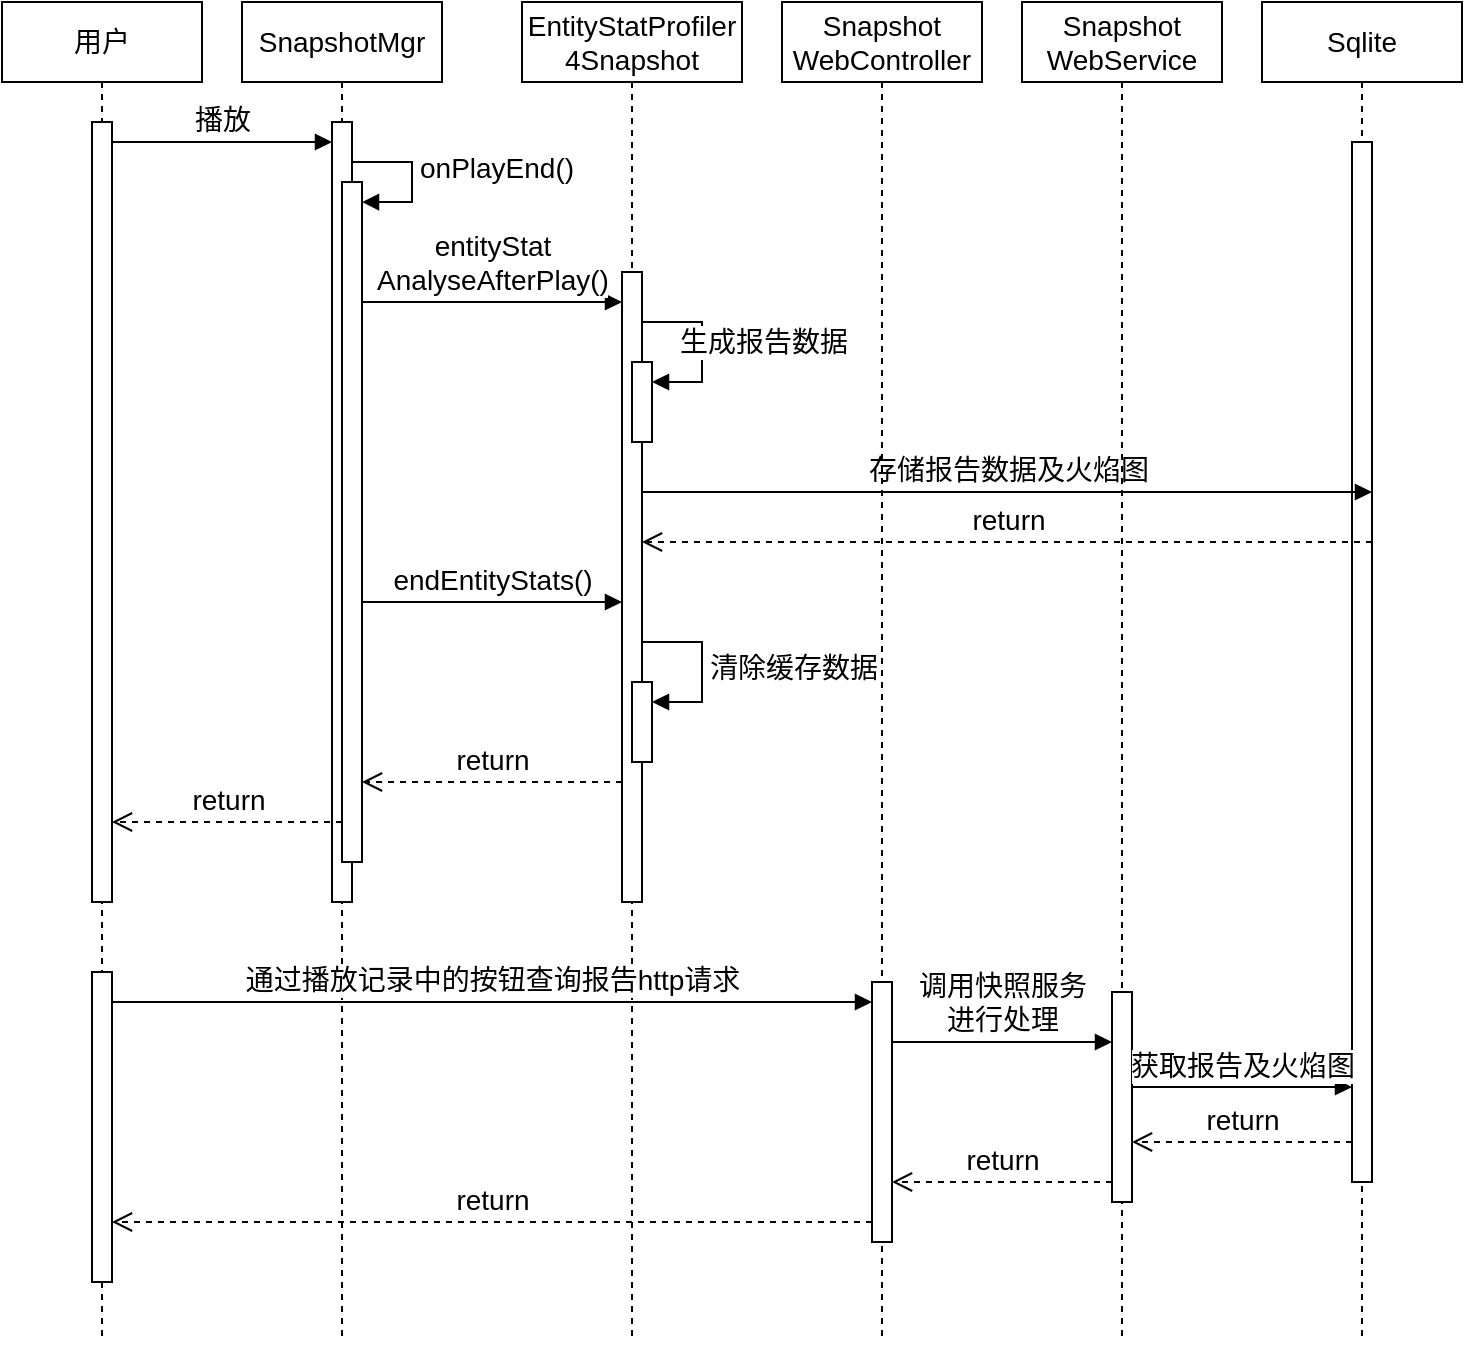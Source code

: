 <mxfile version="21.1.7" type="github">
  <diagram name="第 1 页" id="2VEj2DHxCF36lOFkilEP">
    <mxGraphModel dx="794" dy="470" grid="1" gridSize="10" guides="1" tooltips="1" connect="1" arrows="1" fold="1" page="1" pageScale="1" pageWidth="827" pageHeight="1169" math="0" shadow="0">
      <root>
        <mxCell id="0" />
        <mxCell id="1" parent="0" />
        <mxCell id="Ec7VysQ9kPg9gSi3bBFI-1" value="用户" style="shape=umlLifeline;perimeter=lifelinePerimeter;whiteSpace=wrap;html=1;container=0;dropTarget=0;collapsible=0;recursiveResize=0;outlineConnect=0;portConstraint=eastwest;newEdgeStyle={&quot;edgeStyle&quot;:&quot;elbowEdgeStyle&quot;,&quot;elbow&quot;:&quot;vertical&quot;,&quot;curved&quot;:0,&quot;rounded&quot;:0};fontSize=14;" parent="1" vertex="1">
          <mxGeometry x="40" y="60" width="100" height="670" as="geometry" />
        </mxCell>
        <mxCell id="Ec7VysQ9kPg9gSi3bBFI-2" value="" style="html=1;points=[];perimeter=orthogonalPerimeter;outlineConnect=0;targetShapes=umlLifeline;portConstraint=eastwest;newEdgeStyle={&quot;edgeStyle&quot;:&quot;elbowEdgeStyle&quot;,&quot;elbow&quot;:&quot;vertical&quot;,&quot;curved&quot;:0,&quot;rounded&quot;:0};fontSize=14;" parent="Ec7VysQ9kPg9gSi3bBFI-1" vertex="1">
          <mxGeometry x="45" y="60" width="10" height="390" as="geometry" />
        </mxCell>
        <mxCell id="Ec7VysQ9kPg9gSi3bBFI-64" value="" style="html=1;points=[];perimeter=orthogonalPerimeter;outlineConnect=0;targetShapes=umlLifeline;portConstraint=eastwest;newEdgeStyle={&quot;edgeStyle&quot;:&quot;elbowEdgeStyle&quot;,&quot;elbow&quot;:&quot;vertical&quot;,&quot;curved&quot;:0,&quot;rounded&quot;:0};fontSize=14;" parent="Ec7VysQ9kPg9gSi3bBFI-1" vertex="1">
          <mxGeometry x="45" y="485" width="10" height="155" as="geometry" />
        </mxCell>
        <mxCell id="Ec7VysQ9kPg9gSi3bBFI-3" value="SnapshotMgr" style="shape=umlLifeline;perimeter=lifelinePerimeter;whiteSpace=wrap;html=1;container=0;dropTarget=0;collapsible=0;recursiveResize=0;outlineConnect=0;portConstraint=eastwest;newEdgeStyle={&quot;edgeStyle&quot;:&quot;elbowEdgeStyle&quot;,&quot;elbow&quot;:&quot;vertical&quot;,&quot;curved&quot;:0,&quot;rounded&quot;:0};fontSize=14;" parent="1" vertex="1">
          <mxGeometry x="160" y="60" width="100" height="670" as="geometry" />
        </mxCell>
        <mxCell id="Ec7VysQ9kPg9gSi3bBFI-4" value="" style="html=1;points=[];perimeter=orthogonalPerimeter;outlineConnect=0;targetShapes=umlLifeline;portConstraint=eastwest;newEdgeStyle={&quot;edgeStyle&quot;:&quot;elbowEdgeStyle&quot;,&quot;elbow&quot;:&quot;vertical&quot;,&quot;curved&quot;:0,&quot;rounded&quot;:0};fontSize=14;" parent="Ec7VysQ9kPg9gSi3bBFI-3" vertex="1">
          <mxGeometry x="45" y="60" width="10" height="390" as="geometry" />
        </mxCell>
        <mxCell id="Ec7VysQ9kPg9gSi3bBFI-7" value="onPlayEnd()" style="html=1;align=left;spacingLeft=2;endArrow=block;rounded=0;edgeStyle=orthogonalEdgeStyle;curved=0;rounded=0;fontSize=14;" parent="Ec7VysQ9kPg9gSi3bBFI-3" edge="1">
          <mxGeometry relative="1" as="geometry">
            <mxPoint x="55" y="70" as="sourcePoint" />
            <Array as="points">
              <mxPoint x="55" y="80" />
              <mxPoint x="85" y="80" />
              <mxPoint x="85" y="100" />
            </Array>
            <mxPoint x="60" y="100.034" as="targetPoint" />
          </mxGeometry>
        </mxCell>
        <mxCell id="Ec7VysQ9kPg9gSi3bBFI-13" value="生成报告数据" style="html=1;align=left;spacingLeft=2;endArrow=block;rounded=0;edgeStyle=orthogonalEdgeStyle;curved=0;rounded=0;fontSize=14;" parent="Ec7VysQ9kPg9gSi3bBFI-3" target="Ec7VysQ9kPg9gSi3bBFI-12" edge="1">
          <mxGeometry x="-0.647" y="-10" relative="1" as="geometry">
            <mxPoint x="200" y="160" as="sourcePoint" />
            <Array as="points">
              <mxPoint x="230" y="190" />
            </Array>
            <mxPoint as="offset" />
          </mxGeometry>
        </mxCell>
        <mxCell id="Ec7VysQ9kPg9gSi3bBFI-42" value="" style="html=1;verticalAlign=bottom;endArrow=none;edgeStyle=elbowEdgeStyle;elbow=vertical;curved=0;rounded=0;fontSize=14;" parent="Ec7VysQ9kPg9gSi3bBFI-3" target="Ec7VysQ9kPg9gSi3bBFI-43" edge="1">
          <mxGeometry width="80" relative="1" as="geometry">
            <mxPoint x="60" y="125" as="sourcePoint" />
            <mxPoint x="525.0" y="125" as="targetPoint" />
            <Array as="points" />
          </mxGeometry>
        </mxCell>
        <mxCell id="Ec7VysQ9kPg9gSi3bBFI-43" value="" style="html=1;points=[];perimeter=orthogonalPerimeter;outlineConnect=0;targetShapes=umlLifeline;portConstraint=eastwest;newEdgeStyle={&quot;edgeStyle&quot;:&quot;elbowEdgeStyle&quot;,&quot;elbow&quot;:&quot;vertical&quot;,&quot;curved&quot;:0,&quot;rounded&quot;:0};fontSize=14;" parent="Ec7VysQ9kPg9gSi3bBFI-3" vertex="1">
          <mxGeometry x="50" y="90" width="10" height="340" as="geometry" />
        </mxCell>
        <mxCell id="Ec7VysQ9kPg9gSi3bBFI-8" value="EntityStatProfiler&lt;br style=&quot;font-size: 14px;&quot;&gt;4Snapshot" style="shape=umlLifeline;perimeter=lifelinePerimeter;whiteSpace=wrap;html=1;container=0;dropTarget=0;collapsible=0;recursiveResize=0;outlineConnect=0;portConstraint=eastwest;newEdgeStyle={&quot;edgeStyle&quot;:&quot;elbowEdgeStyle&quot;,&quot;elbow&quot;:&quot;vertical&quot;,&quot;curved&quot;:0,&quot;rounded&quot;:0};fontSize=14;" parent="1" vertex="1">
          <mxGeometry x="300" y="60" width="110" height="670" as="geometry" />
        </mxCell>
        <mxCell id="Ec7VysQ9kPg9gSi3bBFI-9" value="" style="html=1;points=[];perimeter=orthogonalPerimeter;outlineConnect=0;targetShapes=umlLifeline;portConstraint=eastwest;newEdgeStyle={&quot;edgeStyle&quot;:&quot;elbowEdgeStyle&quot;,&quot;elbow&quot;:&quot;vertical&quot;,&quot;curved&quot;:0,&quot;rounded&quot;:0};fontSize=14;" parent="Ec7VysQ9kPg9gSi3bBFI-8" vertex="1">
          <mxGeometry x="50" y="135" width="10" height="315" as="geometry" />
        </mxCell>
        <mxCell id="Ec7VysQ9kPg9gSi3bBFI-12" value="" style="html=1;points=[];perimeter=orthogonalPerimeter;outlineConnect=0;targetShapes=umlLifeline;portConstraint=eastwest;newEdgeStyle={&quot;edgeStyle&quot;:&quot;elbowEdgeStyle&quot;,&quot;elbow&quot;:&quot;vertical&quot;,&quot;curved&quot;:0,&quot;rounded&quot;:0};fontSize=14;" parent="Ec7VysQ9kPg9gSi3bBFI-8" vertex="1">
          <mxGeometry x="55" y="180" width="10" height="40" as="geometry" />
        </mxCell>
        <mxCell id="Ec7VysQ9kPg9gSi3bBFI-14" value="" style="html=1;points=[];perimeter=orthogonalPerimeter;outlineConnect=0;targetShapes=umlLifeline;portConstraint=eastwest;newEdgeStyle={&quot;edgeStyle&quot;:&quot;elbowEdgeStyle&quot;,&quot;elbow&quot;:&quot;vertical&quot;,&quot;curved&quot;:0,&quot;rounded&quot;:0};fontSize=14;" parent="Ec7VysQ9kPg9gSi3bBFI-8" vertex="1">
          <mxGeometry x="55" y="340" width="10" height="40" as="geometry" />
        </mxCell>
        <mxCell id="Ec7VysQ9kPg9gSi3bBFI-15" value="清除缓存数据" style="html=1;align=left;spacingLeft=2;endArrow=block;rounded=0;edgeStyle=orthogonalEdgeStyle;curved=0;rounded=0;fontSize=14;" parent="Ec7VysQ9kPg9gSi3bBFI-8" target="Ec7VysQ9kPg9gSi3bBFI-14" edge="1">
          <mxGeometry relative="1" as="geometry">
            <mxPoint x="60" y="320" as="sourcePoint" />
            <Array as="points">
              <mxPoint x="90" y="350" />
            </Array>
          </mxGeometry>
        </mxCell>
        <mxCell id="Ec7VysQ9kPg9gSi3bBFI-23" value="Sqlite" style="shape=umlLifeline;perimeter=lifelinePerimeter;whiteSpace=wrap;html=1;container=0;dropTarget=0;collapsible=0;recursiveResize=0;outlineConnect=0;portConstraint=eastwest;newEdgeStyle={&quot;edgeStyle&quot;:&quot;elbowEdgeStyle&quot;,&quot;elbow&quot;:&quot;vertical&quot;,&quot;curved&quot;:0,&quot;rounded&quot;:0};fontSize=14;" parent="1" vertex="1">
          <mxGeometry x="670" y="60" width="100" height="670" as="geometry" />
        </mxCell>
        <mxCell id="Ec7VysQ9kPg9gSi3bBFI-24" value="" style="html=1;points=[];perimeter=orthogonalPerimeter;outlineConnect=0;targetShapes=umlLifeline;portConstraint=eastwest;newEdgeStyle={&quot;edgeStyle&quot;:&quot;elbowEdgeStyle&quot;,&quot;elbow&quot;:&quot;vertical&quot;,&quot;curved&quot;:0,&quot;rounded&quot;:0};fontSize=14;" parent="Ec7VysQ9kPg9gSi3bBFI-23" vertex="1">
          <mxGeometry x="45" y="70" width="10" height="520" as="geometry" />
        </mxCell>
        <mxCell id="Ec7VysQ9kPg9gSi3bBFI-45" value="entityStat&lt;br&gt;AnalyseAfterPlay()" style="html=1;verticalAlign=bottom;endArrow=block;edgeStyle=elbowEdgeStyle;elbow=vertical;curved=0;rounded=0;fontSize=14;" parent="1" edge="1" target="Ec7VysQ9kPg9gSi3bBFI-9">
          <mxGeometry x="-0.001" width="80" relative="1" as="geometry">
            <mxPoint x="220" y="210" as="sourcePoint" />
            <mxPoint x="325" y="210" as="targetPoint" />
            <Array as="points">
              <mxPoint x="290" y="210" />
            </Array>
            <mxPoint as="offset" />
          </mxGeometry>
        </mxCell>
        <mxCell id="Ec7VysQ9kPg9gSi3bBFI-46" value="存储报告数据及火焰图" style="html=1;verticalAlign=bottom;endArrow=block;edgeStyle=elbowEdgeStyle;elbow=vertical;curved=0;rounded=0;fontSize=14;" parent="1" edge="1" source="Ec7VysQ9kPg9gSi3bBFI-9">
          <mxGeometry width="80" relative="1" as="geometry">
            <mxPoint x="375" y="305" as="sourcePoint" />
            <mxPoint x="725" y="305" as="targetPoint" />
            <Array as="points">
              <mxPoint x="455" y="305" />
            </Array>
          </mxGeometry>
        </mxCell>
        <mxCell id="Ec7VysQ9kPg9gSi3bBFI-51" value="return" style="html=1;verticalAlign=bottom;endArrow=open;dashed=1;endSize=8;edgeStyle=elbowEdgeStyle;elbow=vertical;curved=0;rounded=0;fontSize=14;" parent="1" edge="1" target="Ec7VysQ9kPg9gSi3bBFI-9">
          <mxGeometry relative="1" as="geometry">
            <mxPoint x="725" y="330" as="sourcePoint" />
            <mxPoint x="375" y="330" as="targetPoint" />
            <Array as="points">
              <mxPoint x="450" y="330" />
              <mxPoint x="410" y="360" />
            </Array>
          </mxGeometry>
        </mxCell>
        <mxCell id="Ec7VysQ9kPg9gSi3bBFI-50" value="endEntityStats()" style="html=1;verticalAlign=bottom;endArrow=block;edgeStyle=elbowEdgeStyle;elbow=vertical;curved=0;rounded=0;fontSize=14;" parent="1" edge="1" target="Ec7VysQ9kPg9gSi3bBFI-9">
          <mxGeometry width="80" relative="1" as="geometry">
            <mxPoint x="220" y="360" as="sourcePoint" />
            <mxPoint x="325" y="360" as="targetPoint" />
            <Array as="points">
              <mxPoint x="250" y="360" />
              <mxPoint x="290" y="390" />
            </Array>
          </mxGeometry>
        </mxCell>
        <mxCell id="Ec7VysQ9kPg9gSi3bBFI-52" value="return" style="html=1;verticalAlign=bottom;endArrow=open;dashed=1;endSize=8;edgeStyle=elbowEdgeStyle;elbow=vertical;curved=0;rounded=0;fontSize=14;" parent="1" edge="1" source="Ec7VysQ9kPg9gSi3bBFI-9">
          <mxGeometry relative="1" as="geometry">
            <mxPoint x="325" y="450" as="sourcePoint" />
            <mxPoint x="220" y="450" as="targetPoint" />
            <Array as="points">
              <mxPoint x="300" y="450" />
              <mxPoint x="270" y="460" />
            </Array>
          </mxGeometry>
        </mxCell>
        <mxCell id="Ec7VysQ9kPg9gSi3bBFI-53" value="return" style="html=1;verticalAlign=bottom;endArrow=open;dashed=1;endSize=8;edgeStyle=elbowEdgeStyle;elbow=vertical;curved=0;rounded=0;fontSize=14;" parent="1" target="Ec7VysQ9kPg9gSi3bBFI-2" edge="1">
          <mxGeometry relative="1" as="geometry">
            <mxPoint x="210" y="470" as="sourcePoint" />
            <mxPoint x="100" y="470" as="targetPoint" />
            <Array as="points">
              <mxPoint x="140" y="470" />
              <mxPoint x="170" y="490" />
            </Array>
          </mxGeometry>
        </mxCell>
        <mxCell id="Ec7VysQ9kPg9gSi3bBFI-59" value="Snapshot&lt;br style=&quot;font-size: 14px;&quot;&gt;WebService" style="shape=umlLifeline;perimeter=lifelinePerimeter;whiteSpace=wrap;html=1;container=1;dropTarget=0;collapsible=0;recursiveResize=0;outlineConnect=0;portConstraint=eastwest;newEdgeStyle={&quot;edgeStyle&quot;:&quot;elbowEdgeStyle&quot;,&quot;elbow&quot;:&quot;vertical&quot;,&quot;curved&quot;:0,&quot;rounded&quot;:0};fontSize=14;" parent="1" vertex="1">
          <mxGeometry x="550" y="60" width="100" height="670" as="geometry" />
        </mxCell>
        <mxCell id="Ec7VysQ9kPg9gSi3bBFI-60" value="" style="html=1;points=[];perimeter=orthogonalPerimeter;outlineConnect=0;targetShapes=umlLifeline;portConstraint=eastwest;newEdgeStyle={&quot;edgeStyle&quot;:&quot;elbowEdgeStyle&quot;,&quot;elbow&quot;:&quot;vertical&quot;,&quot;curved&quot;:0,&quot;rounded&quot;:0};fontSize=14;" parent="Ec7VysQ9kPg9gSi3bBFI-59" vertex="1">
          <mxGeometry x="45" y="495" width="10" height="105" as="geometry" />
        </mxCell>
        <mxCell id="Ec7VysQ9kPg9gSi3bBFI-61" value="Snapshot&lt;br style=&quot;font-size: 14px;&quot;&gt;WebController" style="shape=umlLifeline;perimeter=lifelinePerimeter;whiteSpace=wrap;html=1;container=1;dropTarget=0;collapsible=0;recursiveResize=0;outlineConnect=0;portConstraint=eastwest;newEdgeStyle={&quot;edgeStyle&quot;:&quot;elbowEdgeStyle&quot;,&quot;elbow&quot;:&quot;vertical&quot;,&quot;curved&quot;:0,&quot;rounded&quot;:0};fontSize=14;" parent="1" vertex="1">
          <mxGeometry x="430" y="60" width="100" height="670" as="geometry" />
        </mxCell>
        <mxCell id="Ec7VysQ9kPg9gSi3bBFI-62" value="" style="html=1;points=[];perimeter=orthogonalPerimeter;outlineConnect=0;targetShapes=umlLifeline;portConstraint=eastwest;newEdgeStyle={&quot;edgeStyle&quot;:&quot;elbowEdgeStyle&quot;,&quot;elbow&quot;:&quot;vertical&quot;,&quot;curved&quot;:0,&quot;rounded&quot;:0};fontSize=14;" parent="Ec7VysQ9kPg9gSi3bBFI-61" vertex="1">
          <mxGeometry x="45" y="490" width="10" height="130" as="geometry" />
        </mxCell>
        <mxCell id="Ec7VysQ9kPg9gSi3bBFI-63" value="播放" style="html=1;verticalAlign=bottom;endArrow=block;edgeStyle=elbowEdgeStyle;elbow=vertical;curved=0;rounded=0;fontSize=14;" parent="1" source="Ec7VysQ9kPg9gSi3bBFI-2" target="Ec7VysQ9kPg9gSi3bBFI-4" edge="1">
          <mxGeometry width="80" relative="1" as="geometry">
            <mxPoint x="110" y="130" as="sourcePoint" />
            <mxPoint x="190" y="130" as="targetPoint" />
            <Array as="points">
              <mxPoint x="170" y="130" />
            </Array>
          </mxGeometry>
        </mxCell>
        <mxCell id="Ec7VysQ9kPg9gSi3bBFI-65" value="通过播放记录中的按钮查询报告http请求" style="html=1;verticalAlign=bottom;endArrow=block;edgeStyle=elbowEdgeStyle;elbow=vertical;curved=0;rounded=0;fontSize=14;" parent="1" source="Ec7VysQ9kPg9gSi3bBFI-64" target="Ec7VysQ9kPg9gSi3bBFI-62" edge="1">
          <mxGeometry width="80" relative="1" as="geometry">
            <mxPoint x="150" y="600" as="sourcePoint" />
            <mxPoint x="230" y="600" as="targetPoint" />
            <Array as="points">
              <mxPoint x="180" y="560" />
              <mxPoint x="250" y="590" />
            </Array>
          </mxGeometry>
        </mxCell>
        <mxCell id="Ec7VysQ9kPg9gSi3bBFI-66" value="调用快照服务&lt;br style=&quot;font-size: 14px;&quot;&gt;进行处理" style="html=1;verticalAlign=bottom;endArrow=block;edgeStyle=elbowEdgeStyle;elbow=vertical;curved=0;rounded=0;fontSize=14;" parent="1" source="Ec7VysQ9kPg9gSi3bBFI-62" target="Ec7VysQ9kPg9gSi3bBFI-60" edge="1">
          <mxGeometry width="80" relative="1" as="geometry">
            <mxPoint x="510" y="580" as="sourcePoint" />
            <mxPoint x="590" y="580" as="targetPoint" />
            <Array as="points">
              <mxPoint x="510" y="580" />
            </Array>
            <mxPoint as="offset" />
          </mxGeometry>
        </mxCell>
        <mxCell id="Ec7VysQ9kPg9gSi3bBFI-67" value="获取报告及火焰图" style="html=1;verticalAlign=bottom;endArrow=block;edgeStyle=elbowEdgeStyle;elbow=vertical;curved=0;rounded=0;fontSize=14;" parent="1" source="Ec7VysQ9kPg9gSi3bBFI-60" target="Ec7VysQ9kPg9gSi3bBFI-24" edge="1">
          <mxGeometry width="80" relative="1" as="geometry">
            <mxPoint x="620" y="600" as="sourcePoint" />
            <mxPoint x="700" y="600" as="targetPoint" />
          </mxGeometry>
        </mxCell>
        <mxCell id="Ec7VysQ9kPg9gSi3bBFI-68" value="return" style="html=1;verticalAlign=bottom;endArrow=open;dashed=1;endSize=8;edgeStyle=elbowEdgeStyle;elbow=vertical;curved=0;rounded=0;fontSize=14;" parent="1" source="Ec7VysQ9kPg9gSi3bBFI-24" target="Ec7VysQ9kPg9gSi3bBFI-60" edge="1">
          <mxGeometry relative="1" as="geometry">
            <mxPoint x="700" y="630" as="sourcePoint" />
            <mxPoint x="620" y="630" as="targetPoint" />
            <Array as="points">
              <mxPoint x="680" y="630" />
            </Array>
          </mxGeometry>
        </mxCell>
        <mxCell id="Ec7VysQ9kPg9gSi3bBFI-69" value="return" style="html=1;verticalAlign=bottom;endArrow=open;dashed=1;endSize=8;edgeStyle=elbowEdgeStyle;elbow=vertical;curved=0;rounded=0;fontSize=14;" parent="1" source="Ec7VysQ9kPg9gSi3bBFI-60" target="Ec7VysQ9kPg9gSi3bBFI-62" edge="1">
          <mxGeometry relative="1" as="geometry">
            <mxPoint x="580" y="650" as="sourcePoint" />
            <mxPoint x="500" y="650" as="targetPoint" />
            <Array as="points">
              <mxPoint x="520" y="650" />
            </Array>
          </mxGeometry>
        </mxCell>
        <mxCell id="Ec7VysQ9kPg9gSi3bBFI-70" value="return" style="html=1;verticalAlign=bottom;endArrow=open;dashed=1;endSize=8;edgeStyle=elbowEdgeStyle;elbow=vertical;curved=0;rounded=0;fontSize=14;" parent="1" source="Ec7VysQ9kPg9gSi3bBFI-62" target="Ec7VysQ9kPg9gSi3bBFI-64" edge="1">
          <mxGeometry relative="1" as="geometry">
            <mxPoint x="340" y="660" as="sourcePoint" />
            <mxPoint x="260" y="660" as="targetPoint" />
            <Array as="points">
              <mxPoint x="250" y="670" />
            </Array>
          </mxGeometry>
        </mxCell>
      </root>
    </mxGraphModel>
  </diagram>
</mxfile>
